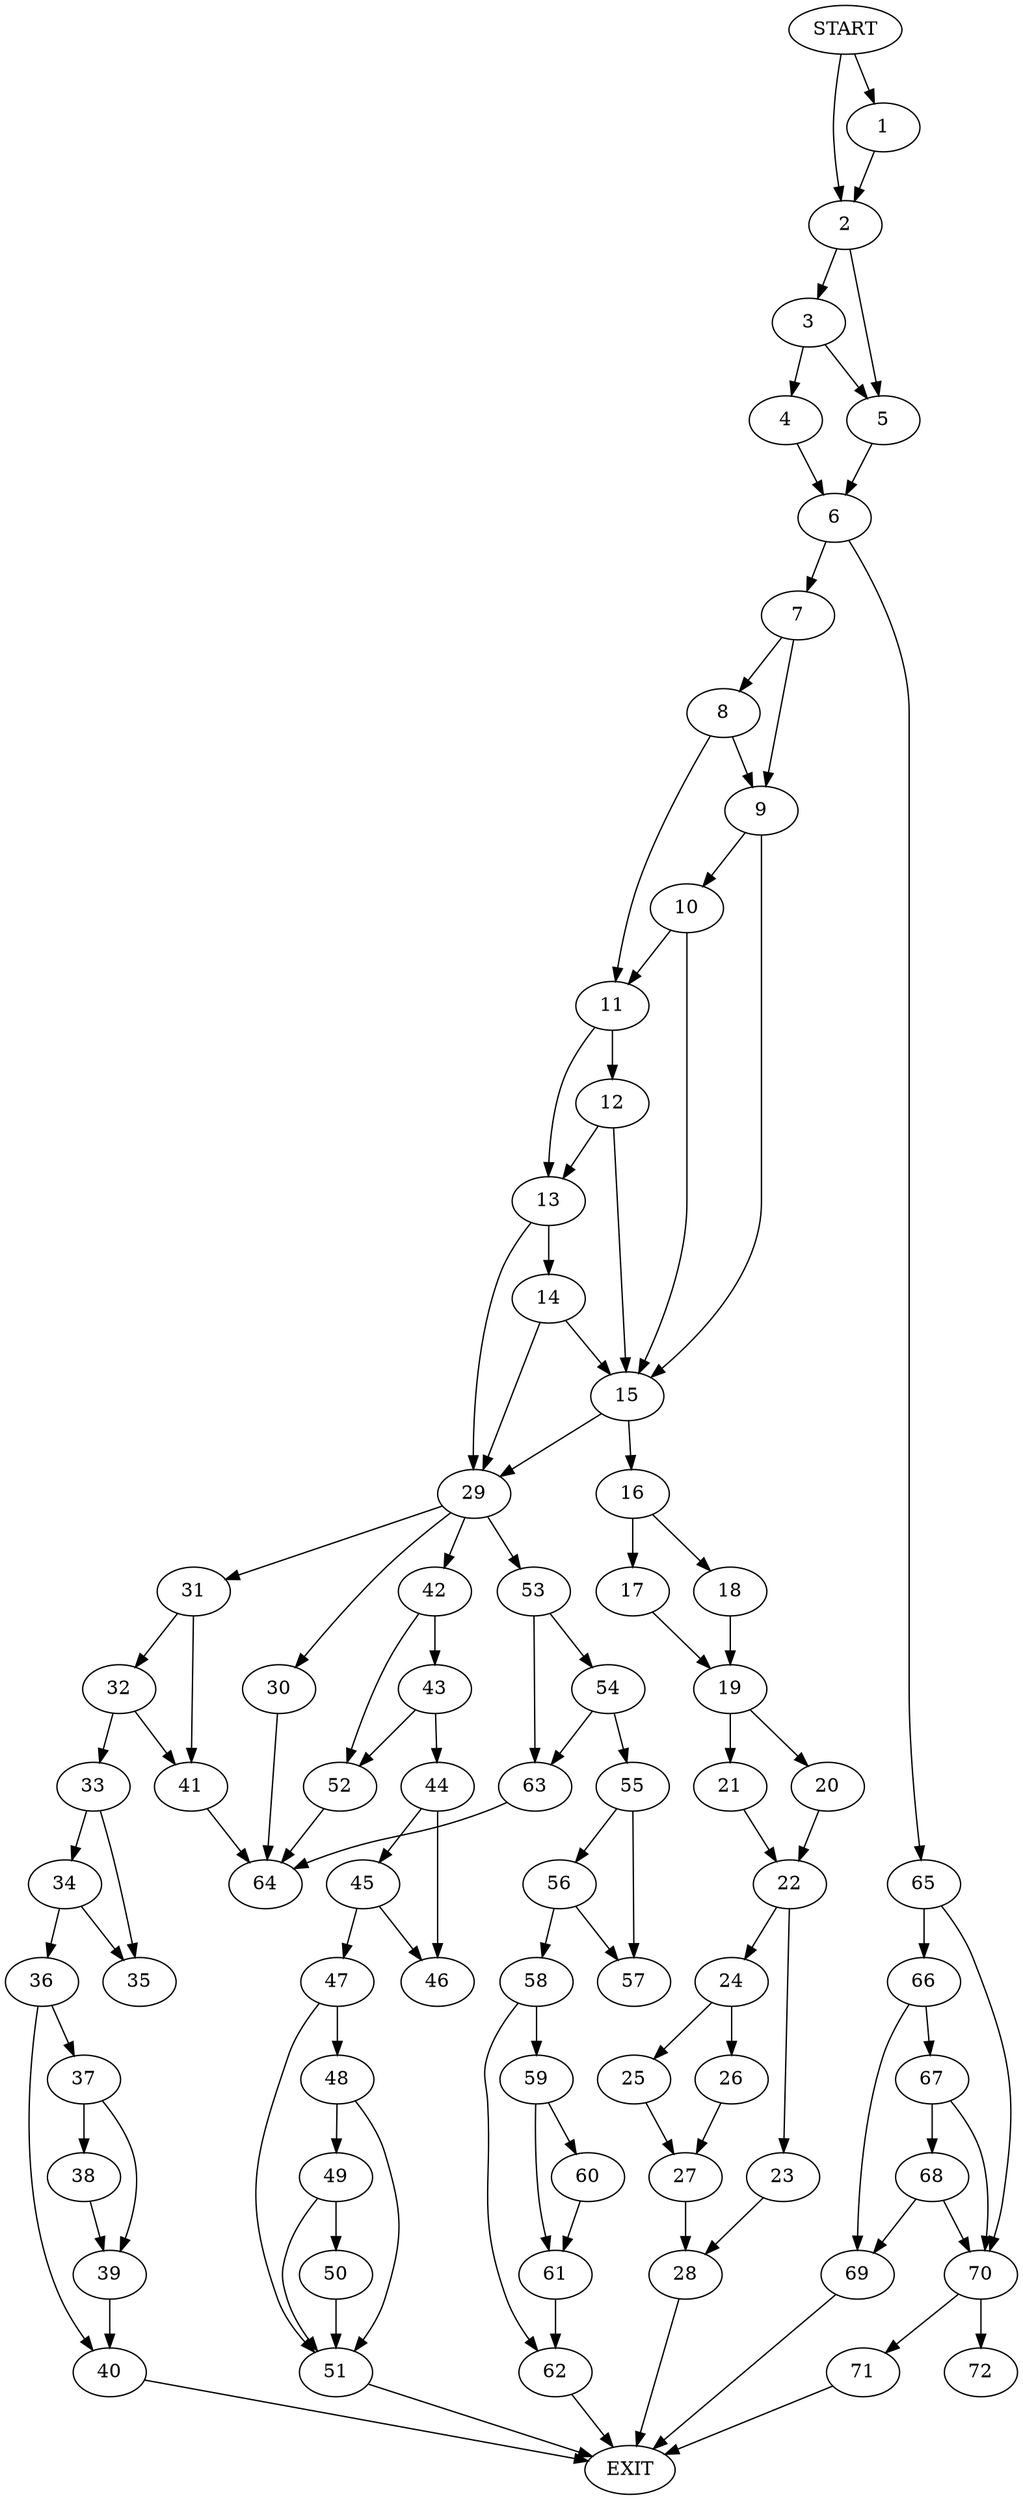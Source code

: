 digraph { 
0 [label="START"];
1;
2;
3;
4;
5;
6;
7;
8;
9;
10;
11;
12;
13;
14;
15;
16;
17;
18;
19;
20;
21;
22;
23;
24;
25;
26;
27;
28;
29;
30;
31;
32;
33;
34;
35;
36;
37;
38;
39;
40;
41;
42;
43;
44;
45;
46;
47;
48;
49;
50;
51;
52;
53;
54;
55;
56;
57;
58;
59;
60;
61;
62;
63;
64;
65;
66;
67;
68;
69;
70;
71;
72;
73[label="EXIT"];
0 -> 1;
0 -> 2;
1 -> 2;
2 -> 3;
2 -> 5;
3 -> 4;
3 -> 5;
4 -> 6;
5 -> 6;
6 -> 7;
6 -> 65;
7 -> 9;
7 -> 8;
8 -> 9;
8 -> 11;
9 -> 15;
9 -> 10;
10 -> 15;
10 -> 11;
11 -> 12;
11 -> 13;
12 -> 15;
12 -> 13;
13 -> 14;
13 -> 29;
14 -> 15;
14 -> 29;
15 -> 29;
15 -> 16;
16 -> 17;
16 -> 18;
17 -> 19;
18 -> 19;
19 -> 20;
19 -> 21;
20 -> 22;
21 -> 22;
22 -> 23;
22 -> 24;
23 -> 28;
24 -> 25;
24 -> 26;
25 -> 27;
26 -> 27;
27 -> 28;
28 -> 73;
29 -> 30;
29 -> 31;
29:s2 -> 42;
29:s3 -> 53;
30 -> 64;
31 -> 32;
31 -> 41;
32 -> 41;
32 -> 33;
33 -> 35;
33 -> 34;
34 -> 35;
34 -> 36;
36 -> 37;
36 -> 40;
37 -> 38;
37 -> 39;
38 -> 39;
39 -> 40;
40 -> 73;
41 -> 64;
42 -> 43;
42 -> 52;
43 -> 52;
43 -> 44;
44 -> 46;
44 -> 45;
45 -> 46;
45 -> 47;
47 -> 48;
47 -> 51;
48 -> 49;
48 -> 51;
49 -> 50;
49 -> 51;
50 -> 51;
51 -> 73;
52 -> 64;
53 -> 54;
53 -> 63;
54 -> 55;
54 -> 63;
55 -> 57;
55 -> 56;
56 -> 57;
56 -> 58;
58 -> 59;
58 -> 62;
59 -> 60;
59 -> 61;
60 -> 61;
61 -> 62;
62 -> 73;
63 -> 64;
65 -> 66;
65 -> 70;
66 -> 67;
66 -> 69;
67 -> 68;
67 -> 70;
68 -> 70;
68 -> 69;
69 -> 73;
70 -> 71;
70 -> 72;
71 -> 73;
}